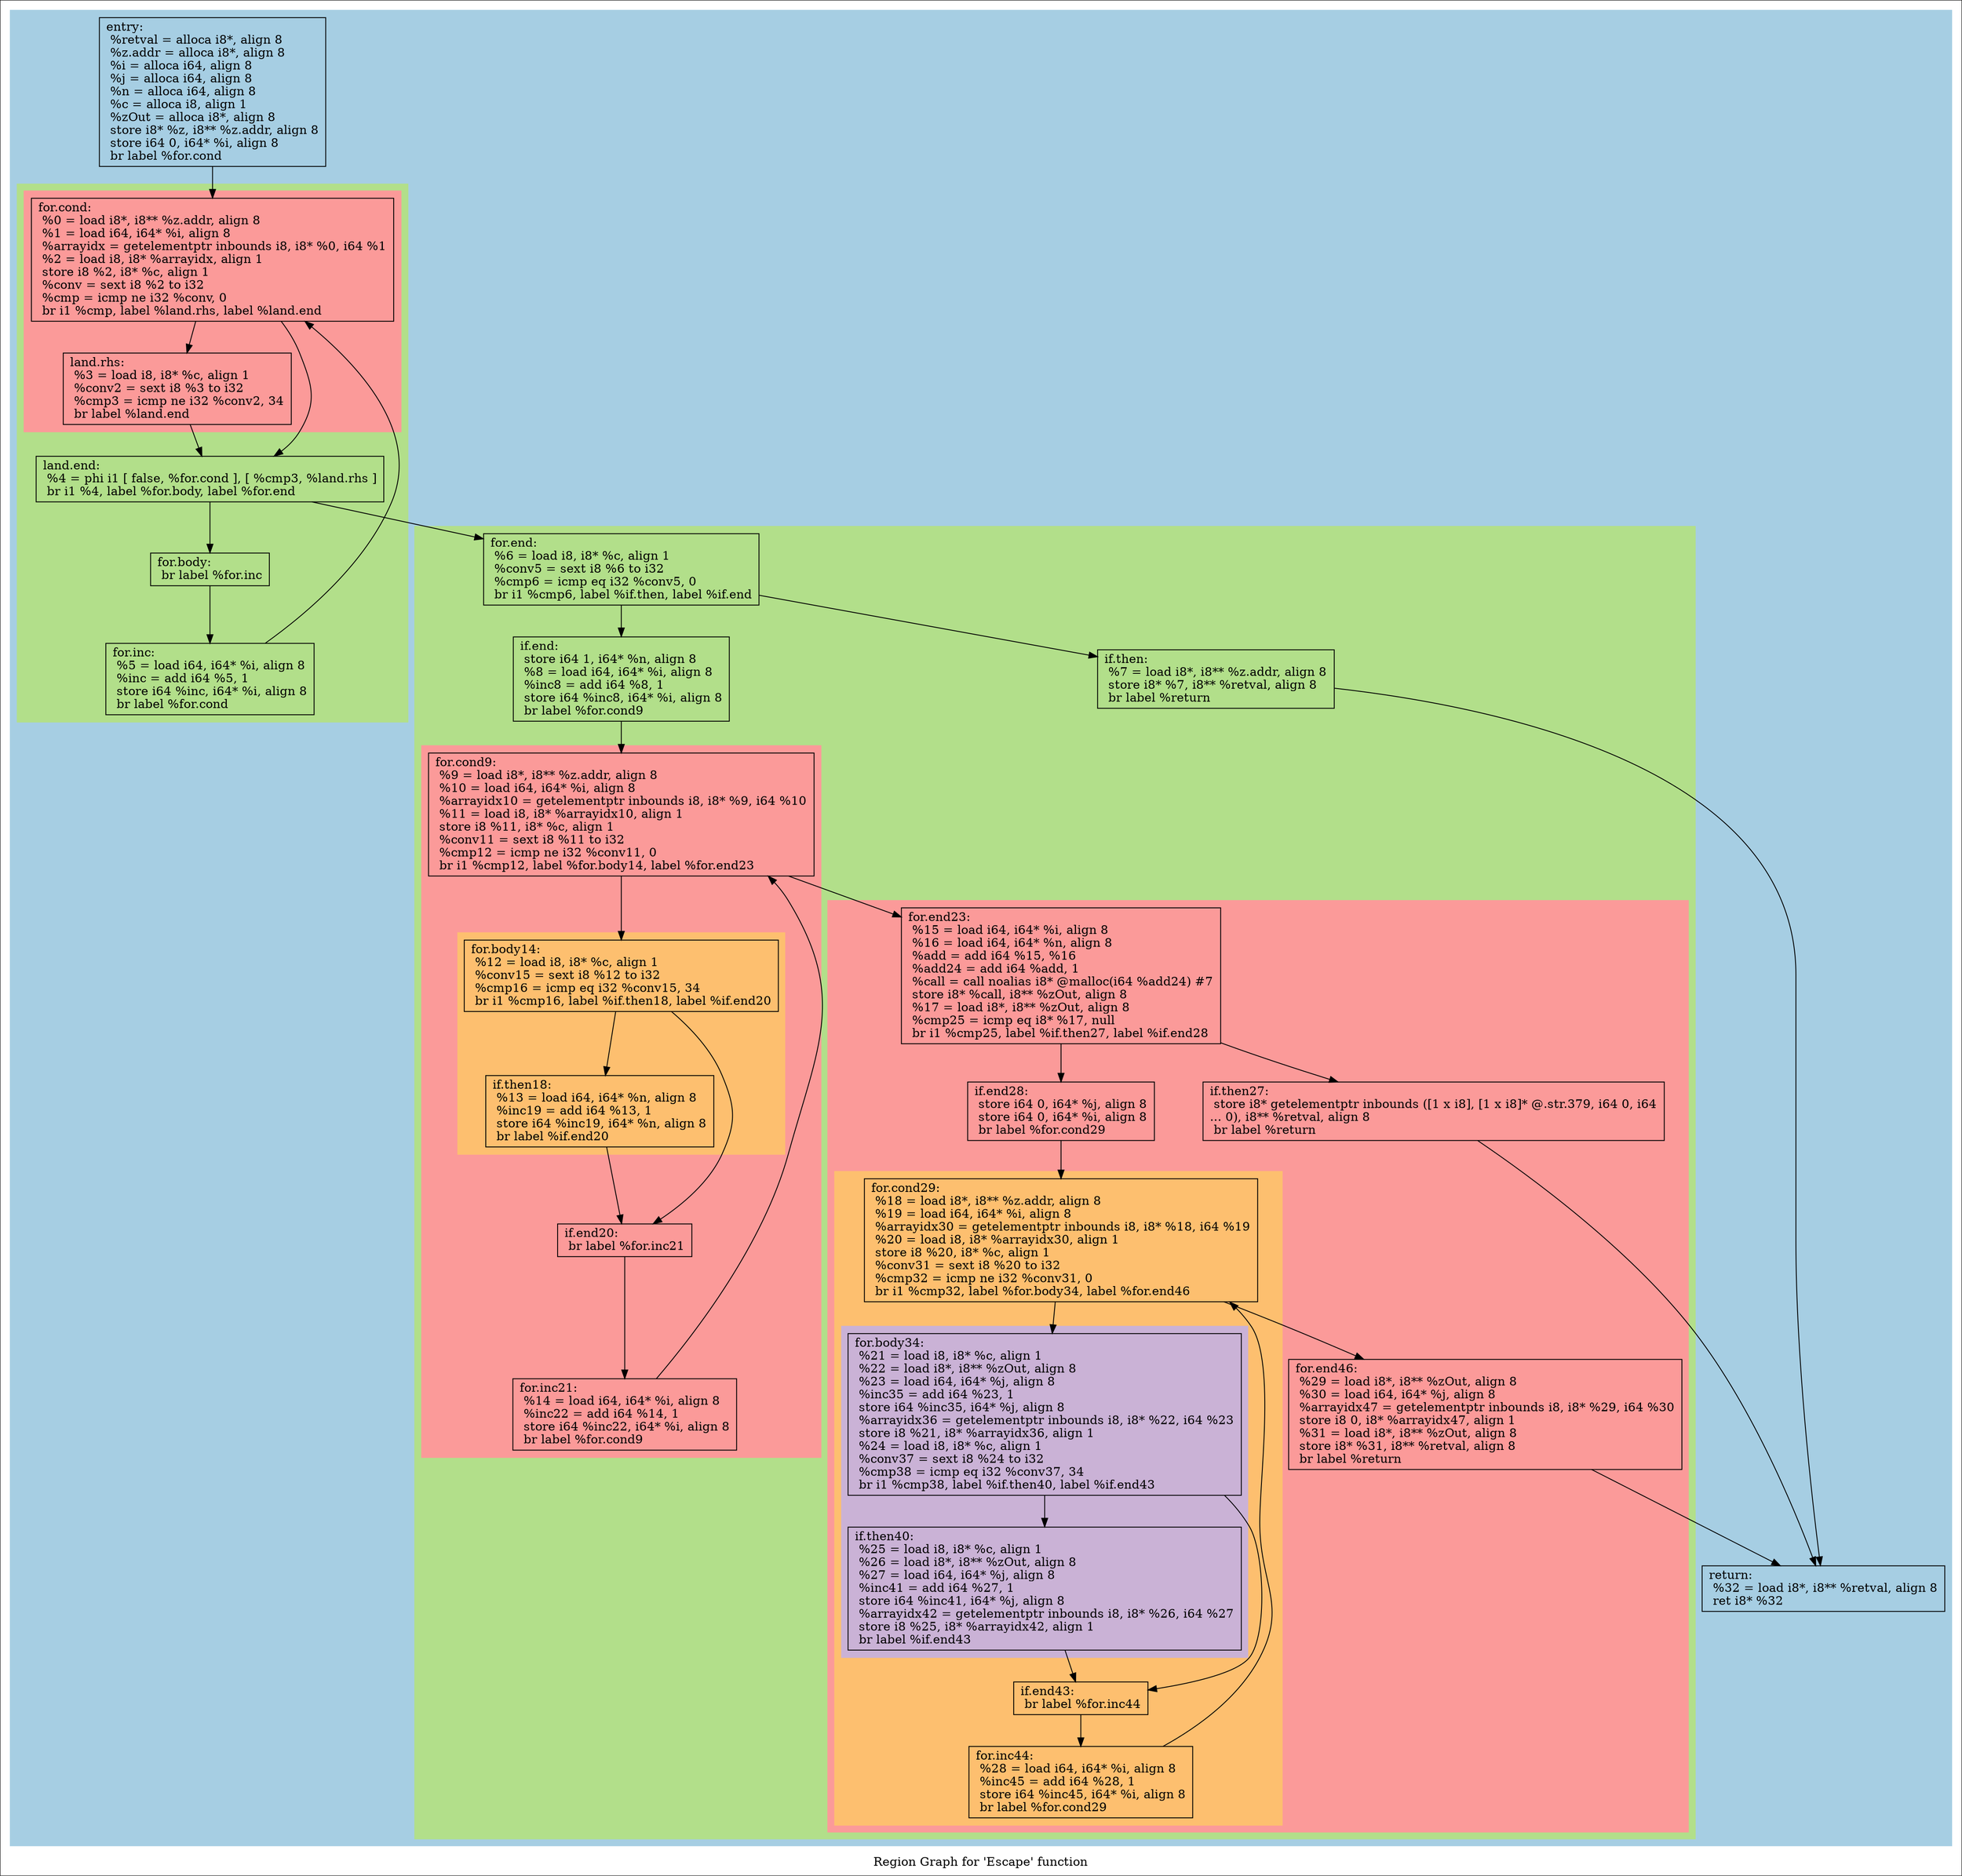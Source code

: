 digraph "Region Graph for 'Escape' function" {
	label="Region Graph for 'Escape' function";

	Node0x89e190 [shape=record,label="{entry:\l  %retval = alloca i8*, align 8\l  %z.addr = alloca i8*, align 8\l  %i = alloca i64, align 8\l  %j = alloca i64, align 8\l  %n = alloca i64, align 8\l  %c = alloca i8, align 1\l  %zOut = alloca i8*, align 8\l  store i8* %z, i8** %z.addr, align 8\l  store i64 0, i64* %i, align 8\l  br label %for.cond\l}"];
	Node0x89e190 -> Node0x964000;
	Node0x964000 [shape=record,label="{for.cond:                                         \l  %0 = load i8*, i8** %z.addr, align 8\l  %1 = load i64, i64* %i, align 8\l  %arrayidx = getelementptr inbounds i8, i8* %0, i64 %1\l  %2 = load i8, i8* %arrayidx, align 1\l  store i8 %2, i8* %c, align 1\l  %conv = sext i8 %2 to i32\l  %cmp = icmp ne i32 %conv, 0\l  br i1 %cmp, label %land.rhs, label %land.end\l}"];
	Node0x964000 -> Node0x95c1b0;
	Node0x964000 -> Node0x8f1120;
	Node0x95c1b0 [shape=record,label="{land.rhs:                                         \l  %3 = load i8, i8* %c, align 1\l  %conv2 = sext i8 %3 to i32\l  %cmp3 = icmp ne i32 %conv2, 34\l  br label %land.end\l}"];
	Node0x95c1b0 -> Node0x8f1120;
	Node0x8f1120 [shape=record,label="{land.end:                                         \l  %4 = phi i1 [ false, %for.cond ], [ %cmp3, %land.rhs ]\l  br i1 %4, label %for.body, label %for.end\l}"];
	Node0x8f1120 -> Node0x8d9d90;
	Node0x8f1120 -> Node0x8b23e0;
	Node0x8d9d90 [shape=record,label="{for.body:                                         \l  br label %for.inc\l}"];
	Node0x8d9d90 -> Node0x980db0;
	Node0x980db0 [shape=record,label="{for.inc:                                          \l  %5 = load i64, i64* %i, align 8\l  %inc = add i64 %5, 1\l  store i64 %inc, i64* %i, align 8\l  br label %for.cond\l}"];
	Node0x980db0 -> Node0x964000[constraint=false];
	Node0x8b23e0 [shape=record,label="{for.end:                                          \l  %6 = load i8, i8* %c, align 1\l  %conv5 = sext i8 %6 to i32\l  %cmp6 = icmp eq i32 %conv5, 0\l  br i1 %cmp6, label %if.then, label %if.end\l}"];
	Node0x8b23e0 -> Node0x943be0;
	Node0x8b23e0 -> Node0x8e2580;
	Node0x943be0 [shape=record,label="{if.then:                                          \l  %7 = load i8*, i8** %z.addr, align 8\l  store i8* %7, i8** %retval, align 8\l  br label %return\l}"];
	Node0x943be0 -> Node0x961a80;
	Node0x961a80 [shape=record,label="{return:                                           \l  %32 = load i8*, i8** %retval, align 8\l  ret i8* %32\l}"];
	Node0x8e2580 [shape=record,label="{if.end:                                           \l  store i64 1, i64* %n, align 8\l  %8 = load i64, i64* %i, align 8\l  %inc8 = add i64 %8, 1\l  store i64 %inc8, i64* %i, align 8\l  br label %for.cond9\l}"];
	Node0x8e2580 -> Node0x8b5a00;
	Node0x8b5a00 [shape=record,label="{for.cond9:                                        \l  %9 = load i8*, i8** %z.addr, align 8\l  %10 = load i64, i64* %i, align 8\l  %arrayidx10 = getelementptr inbounds i8, i8* %9, i64 %10\l  %11 = load i8, i8* %arrayidx10, align 1\l  store i8 %11, i8* %c, align 1\l  %conv11 = sext i8 %11 to i32\l  %cmp12 = icmp ne i32 %conv11, 0\l  br i1 %cmp12, label %for.body14, label %for.end23\l}"];
	Node0x8b5a00 -> Node0x978760;
	Node0x8b5a00 -> Node0x9218d0;
	Node0x978760 [shape=record,label="{for.body14:                                       \l  %12 = load i8, i8* %c, align 1\l  %conv15 = sext i8 %12 to i32\l  %cmp16 = icmp eq i32 %conv15, 34\l  br i1 %cmp16, label %if.then18, label %if.end20\l}"];
	Node0x978760 -> Node0x94de00;
	Node0x978760 -> Node0x93c720;
	Node0x94de00 [shape=record,label="{if.then18:                                        \l  %13 = load i64, i64* %n, align 8\l  %inc19 = add i64 %13, 1\l  store i64 %inc19, i64* %n, align 8\l  br label %if.end20\l}"];
	Node0x94de00 -> Node0x93c720;
	Node0x93c720 [shape=record,label="{if.end20:                                         \l  br label %for.inc21\l}"];
	Node0x93c720 -> Node0x8b5480;
	Node0x8b5480 [shape=record,label="{for.inc21:                                        \l  %14 = load i64, i64* %i, align 8\l  %inc22 = add i64 %14, 1\l  store i64 %inc22, i64* %i, align 8\l  br label %for.cond9\l}"];
	Node0x8b5480 -> Node0x8b5a00[constraint=false];
	Node0x9218d0 [shape=record,label="{for.end23:                                        \l  %15 = load i64, i64* %i, align 8\l  %16 = load i64, i64* %n, align 8\l  %add = add i64 %15, %16\l  %add24 = add i64 %add, 1\l  %call = call noalias i8* @malloc(i64 %add24) #7\l  store i8* %call, i8** %zOut, align 8\l  %17 = load i8*, i8** %zOut, align 8\l  %cmp25 = icmp eq i8* %17, null\l  br i1 %cmp25, label %if.then27, label %if.end28\l}"];
	Node0x9218d0 -> Node0x8d28a0;
	Node0x9218d0 -> Node0x8f8bf0;
	Node0x8d28a0 [shape=record,label="{if.then27:                                        \l  store i8* getelementptr inbounds ([1 x i8], [1 x i8]* @.str.379, i64 0, i64\l... 0), i8** %retval, align 8\l  br label %return\l}"];
	Node0x8d28a0 -> Node0x961a80;
	Node0x8f8bf0 [shape=record,label="{if.end28:                                         \l  store i64 0, i64* %j, align 8\l  store i64 0, i64* %i, align 8\l  br label %for.cond29\l}"];
	Node0x8f8bf0 -> Node0x8fa740;
	Node0x8fa740 [shape=record,label="{for.cond29:                                       \l  %18 = load i8*, i8** %z.addr, align 8\l  %19 = load i64, i64* %i, align 8\l  %arrayidx30 = getelementptr inbounds i8, i8* %18, i64 %19\l  %20 = load i8, i8* %arrayidx30, align 1\l  store i8 %20, i8* %c, align 1\l  %conv31 = sext i8 %20 to i32\l  %cmp32 = icmp ne i32 %conv31, 0\l  br i1 %cmp32, label %for.body34, label %for.end46\l}"];
	Node0x8fa740 -> Node0x91cd20;
	Node0x8fa740 -> Node0x93cb10;
	Node0x91cd20 [shape=record,label="{for.body34:                                       \l  %21 = load i8, i8* %c, align 1\l  %22 = load i8*, i8** %zOut, align 8\l  %23 = load i64, i64* %j, align 8\l  %inc35 = add i64 %23, 1\l  store i64 %inc35, i64* %j, align 8\l  %arrayidx36 = getelementptr inbounds i8, i8* %22, i64 %23\l  store i8 %21, i8* %arrayidx36, align 1\l  %24 = load i8, i8* %c, align 1\l  %conv37 = sext i8 %24 to i32\l  %cmp38 = icmp eq i32 %conv37, 34\l  br i1 %cmp38, label %if.then40, label %if.end43\l}"];
	Node0x91cd20 -> Node0x89f820;
	Node0x91cd20 -> Node0x85ff60;
	Node0x89f820 [shape=record,label="{if.then40:                                        \l  %25 = load i8, i8* %c, align 1\l  %26 = load i8*, i8** %zOut, align 8\l  %27 = load i64, i64* %j, align 8\l  %inc41 = add i64 %27, 1\l  store i64 %inc41, i64* %j, align 8\l  %arrayidx42 = getelementptr inbounds i8, i8* %26, i64 %27\l  store i8 %25, i8* %arrayidx42, align 1\l  br label %if.end43\l}"];
	Node0x89f820 -> Node0x85ff60;
	Node0x85ff60 [shape=record,label="{if.end43:                                         \l  br label %for.inc44\l}"];
	Node0x85ff60 -> Node0x8c1a30;
	Node0x8c1a30 [shape=record,label="{for.inc44:                                        \l  %28 = load i64, i64* %i, align 8\l  %inc45 = add i64 %28, 1\l  store i64 %inc45, i64* %i, align 8\l  br label %for.cond29\l}"];
	Node0x8c1a30 -> Node0x8fa740[constraint=false];
	Node0x93cb10 [shape=record,label="{for.end46:                                        \l  %29 = load i8*, i8** %zOut, align 8\l  %30 = load i64, i64* %j, align 8\l  %arrayidx47 = getelementptr inbounds i8, i8* %29, i64 %30\l  store i8 0, i8* %arrayidx47, align 1\l  %31 = load i8*, i8** %zOut, align 8\l  store i8* %31, i8** %retval, align 8\l  br label %return\l}"];
	Node0x93cb10 -> Node0x961a80;
	colorscheme = "paired12"
        subgraph cluster_0x9bed90 {
          label = "";
          style = filled;
          color = 1
          subgraph cluster_0x96e6d0 {
            label = "";
            style = filled;
            color = 3
            subgraph cluster_0x9bf540 {
              label = "";
              style = filled;
              color = 5
              Node0x964000;
              Node0x95c1b0;
            }
            Node0x8f1120;
            Node0x8d9d90;
            Node0x980db0;
          }
          subgraph cluster_0x9bb120 {
            label = "";
            style = filled;
            color = 3
            subgraph cluster_0x9bb1a0 {
              label = "";
              style = filled;
              color = 5
              subgraph cluster_0x9c05d0 {
                label = "";
                style = filled;
                color = 7
                Node0x978760;
                Node0x94de00;
              }
              Node0x8b5a00;
              Node0x93c720;
              Node0x8b5480;
            }
            subgraph cluster_0x9ab660 {
              label = "";
              style = filled;
              color = 5
              subgraph cluster_0x9c0650 {
                label = "";
                style = filled;
                color = 7
                subgraph cluster_0x9b8df0 {
                  label = "";
                  style = filled;
                  color = 9
                  Node0x91cd20;
                  Node0x89f820;
                }
                Node0x8fa740;
                Node0x85ff60;
                Node0x8c1a30;
              }
              Node0x9218d0;
              Node0x8d28a0;
              Node0x8f8bf0;
              Node0x93cb10;
            }
            Node0x8b23e0;
            Node0x943be0;
            Node0x8e2580;
          }
          Node0x89e190;
          Node0x961a80;
        }
}
